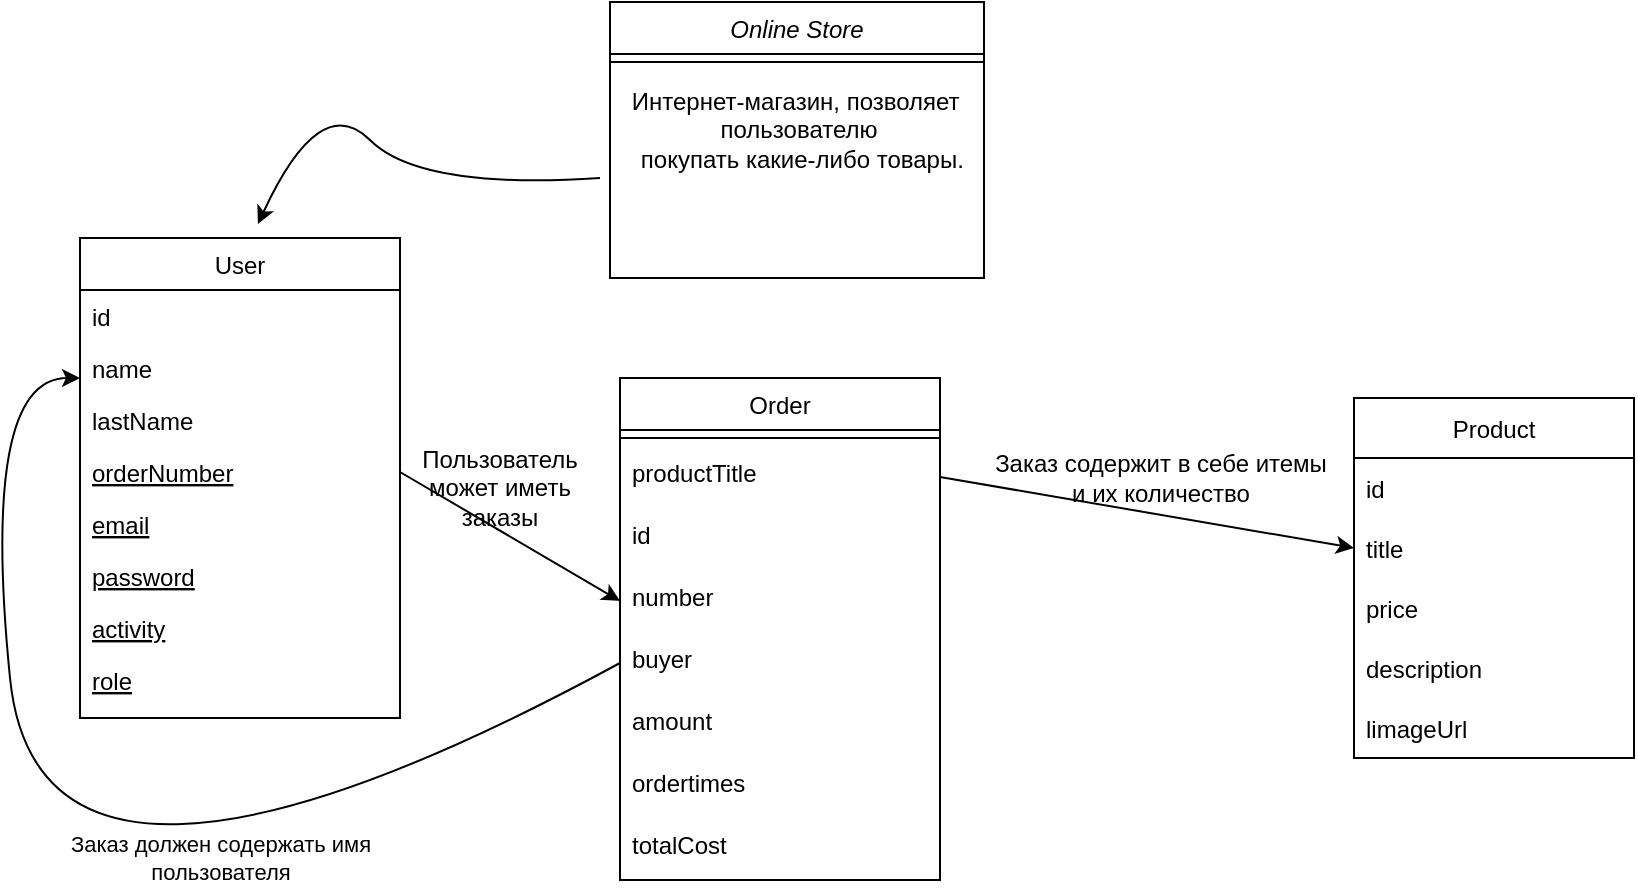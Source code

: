 <mxfile version="15.5.4" type="embed"><diagram id="C5RBs43oDa-KdzZeNtuy" name="Page-1"><mxGraphModel dx="788" dy="447" grid="1" gridSize="10" guides="1" tooltips="1" connect="1" arrows="1" fold="1" page="1" pageScale="1" pageWidth="827" pageHeight="1169" math="0" shadow="0"><root><mxCell id="WIyWlLk6GJQsqaUBKTNV-0"/><mxCell id="WIyWlLk6GJQsqaUBKTNV-1" parent="WIyWlLk6GJQsqaUBKTNV-0"/><mxCell id="zkfFHV4jXpPFQw0GAbJ--0" value="Online Store&#10;" style="swimlane;fontStyle=2;align=center;verticalAlign=top;childLayout=stackLayout;horizontal=1;startSize=26;horizontalStack=0;resizeParent=1;resizeLast=0;collapsible=1;marginBottom=0;rounded=0;shadow=0;strokeWidth=1;" parent="WIyWlLk6GJQsqaUBKTNV-1" vertex="1"><mxGeometry x="315" y="12" width="187" height="138" as="geometry"><mxRectangle x="230" y="140" width="160" height="26" as="alternateBounds"/></mxGeometry></mxCell><mxCell id="zkfFHV4jXpPFQw0GAbJ--4" value="" style="line;html=1;strokeWidth=1;align=left;verticalAlign=middle;spacingTop=-1;spacingLeft=3;spacingRight=3;rotatable=0;labelPosition=right;points=[];portConstraint=eastwest;" parent="zkfFHV4jXpPFQw0GAbJ--0" vertex="1"><mxGeometry y="26" width="187" height="8" as="geometry"/></mxCell><mxCell id="iP3zQAs6bcsVXuft5WRT-2" value="Интернет-магазин, позволяет&amp;nbsp;&lt;br&gt;пользователю&lt;br&gt;&amp;nbsp;покупать какие-либо товары." style="text;html=1;align=center;verticalAlign=middle;resizable=0;points=[];autosize=1;strokeColor=none;fillColor=none;" parent="zkfFHV4jXpPFQw0GAbJ--0" vertex="1"><mxGeometry y="34" width="187" height="60" as="geometry"/></mxCell><mxCell id="zkfFHV4jXpPFQw0GAbJ--6" value="User" style="swimlane;fontStyle=0;align=center;verticalAlign=top;childLayout=stackLayout;horizontal=1;startSize=26;horizontalStack=0;resizeParent=1;resizeLast=0;collapsible=1;marginBottom=0;rounded=0;shadow=0;strokeWidth=1;" parent="WIyWlLk6GJQsqaUBKTNV-1" vertex="1"><mxGeometry x="50" y="130" width="160" height="240" as="geometry"><mxRectangle x="130" y="380" width="160" height="26" as="alternateBounds"/></mxGeometry></mxCell><mxCell id="zkfFHV4jXpPFQw0GAbJ--7" value="id" style="text;align=left;verticalAlign=top;spacingLeft=4;spacingRight=4;overflow=hidden;rotatable=0;points=[[0,0.5],[1,0.5]];portConstraint=eastwest;" parent="zkfFHV4jXpPFQw0GAbJ--6" vertex="1"><mxGeometry y="26" width="160" height="26" as="geometry"/></mxCell><mxCell id="zkfFHV4jXpPFQw0GAbJ--8" value="name" style="text;align=left;verticalAlign=top;spacingLeft=4;spacingRight=4;overflow=hidden;rotatable=0;points=[[0,0.5],[1,0.5]];portConstraint=eastwest;rounded=0;shadow=0;html=0;" parent="zkfFHV4jXpPFQw0GAbJ--6" vertex="1"><mxGeometry y="52" width="160" height="26" as="geometry"/></mxCell><mxCell id="zkfFHV4jXpPFQw0GAbJ--11" value="lastName" style="text;align=left;verticalAlign=top;spacingLeft=4;spacingRight=4;overflow=hidden;rotatable=0;points=[[0,0.5],[1,0.5]];portConstraint=eastwest;" parent="zkfFHV4jXpPFQw0GAbJ--6" vertex="1"><mxGeometry y="78" width="160" height="26" as="geometry"/></mxCell><mxCell id="zkfFHV4jXpPFQw0GAbJ--10" value="orderNumber" style="text;align=left;verticalAlign=top;spacingLeft=4;spacingRight=4;overflow=hidden;rotatable=0;points=[[0,0.5],[1,0.5]];portConstraint=eastwest;fontStyle=4" parent="zkfFHV4jXpPFQw0GAbJ--6" vertex="1"><mxGeometry y="104" width="160" height="26" as="geometry"/></mxCell><mxCell id="iP3zQAs6bcsVXuft5WRT-42" value="email" style="text;align=left;verticalAlign=top;spacingLeft=4;spacingRight=4;overflow=hidden;rotatable=0;points=[[0,0.5],[1,0.5]];portConstraint=eastwest;fontStyle=4" parent="zkfFHV4jXpPFQw0GAbJ--6" vertex="1"><mxGeometry y="130" width="160" height="26" as="geometry"/></mxCell><mxCell id="iP3zQAs6bcsVXuft5WRT-43" value="password" style="text;align=left;verticalAlign=top;spacingLeft=4;spacingRight=4;overflow=hidden;rotatable=0;points=[[0,0.5],[1,0.5]];portConstraint=eastwest;fontStyle=4" parent="zkfFHV4jXpPFQw0GAbJ--6" vertex="1"><mxGeometry y="156" width="160" height="26" as="geometry"/></mxCell><mxCell id="iP3zQAs6bcsVXuft5WRT-44" value="activity" style="text;align=left;verticalAlign=top;spacingLeft=4;spacingRight=4;overflow=hidden;rotatable=0;points=[[0,0.5],[1,0.5]];portConstraint=eastwest;fontStyle=4" parent="zkfFHV4jXpPFQw0GAbJ--6" vertex="1"><mxGeometry y="182" width="160" height="26" as="geometry"/></mxCell><mxCell id="0" value="role" style="text;align=left;verticalAlign=top;spacingLeft=4;spacingRight=4;overflow=hidden;rotatable=0;points=[[0,0.5],[1,0.5]];portConstraint=eastwest;fontStyle=4" vertex="1" parent="zkfFHV4jXpPFQw0GAbJ--6"><mxGeometry y="208" width="160" height="26" as="geometry"/></mxCell><mxCell id="zkfFHV4jXpPFQw0GAbJ--13" value="Order" style="swimlane;fontStyle=0;align=center;verticalAlign=top;childLayout=stackLayout;horizontal=1;startSize=26;horizontalStack=0;resizeParent=1;resizeLast=0;collapsible=1;marginBottom=0;rounded=0;shadow=0;strokeWidth=1;" parent="WIyWlLk6GJQsqaUBKTNV-1" vertex="1"><mxGeometry x="320" y="200" width="160" height="251" as="geometry"><mxRectangle x="340" y="380" width="170" height="26" as="alternateBounds"/></mxGeometry></mxCell><mxCell id="zkfFHV4jXpPFQw0GAbJ--15" value="" style="line;html=1;strokeWidth=1;align=left;verticalAlign=middle;spacingTop=-1;spacingLeft=3;spacingRight=3;rotatable=0;labelPosition=right;points=[];portConstraint=eastwest;" parent="zkfFHV4jXpPFQw0GAbJ--13" vertex="1"><mxGeometry y="26" width="160" height="8" as="geometry"/></mxCell><mxCell id="iP3zQAs6bcsVXuft5WRT-34" value="productTitle" style="text;align=left;verticalAlign=top;spacingLeft=4;spacingRight=4;overflow=hidden;rotatable=0;points=[[0,0.5],[1,0.5]];portConstraint=eastwest;" parent="zkfFHV4jXpPFQw0GAbJ--13" vertex="1"><mxGeometry y="34" width="160" height="31" as="geometry"/></mxCell><mxCell id="iP3zQAs6bcsVXuft5WRT-36" value="id" style="text;align=left;verticalAlign=top;spacingLeft=4;spacingRight=4;overflow=hidden;rotatable=0;points=[[0,0.5],[1,0.5]];portConstraint=eastwest;" parent="zkfFHV4jXpPFQw0GAbJ--13" vertex="1"><mxGeometry y="65" width="160" height="31" as="geometry"/></mxCell><mxCell id="iP3zQAs6bcsVXuft5WRT-37" value="number" style="text;align=left;verticalAlign=top;spacingLeft=4;spacingRight=4;overflow=hidden;rotatable=0;points=[[0,0.5],[1,0.5]];portConstraint=eastwest;" parent="zkfFHV4jXpPFQw0GAbJ--13" vertex="1"><mxGeometry y="96" width="160" height="31" as="geometry"/></mxCell><mxCell id="iP3zQAs6bcsVXuft5WRT-38" value="buyer" style="text;align=left;verticalAlign=top;spacingLeft=4;spacingRight=4;overflow=hidden;rotatable=0;points=[[0,0.5],[1,0.5]];portConstraint=eastwest;" parent="zkfFHV4jXpPFQw0GAbJ--13" vertex="1"><mxGeometry y="127" width="160" height="31" as="geometry"/></mxCell><mxCell id="iP3zQAs6bcsVXuft5WRT-39" value="amount" style="text;align=left;verticalAlign=top;spacingLeft=4;spacingRight=4;overflow=hidden;rotatable=0;points=[[0,0.5],[1,0.5]];portConstraint=eastwest;" parent="zkfFHV4jXpPFQw0GAbJ--13" vertex="1"><mxGeometry y="158" width="160" height="31" as="geometry"/></mxCell><mxCell id="iP3zQAs6bcsVXuft5WRT-40" value="ordertimes" style="text;align=left;verticalAlign=top;spacingLeft=4;spacingRight=4;overflow=hidden;rotatable=0;points=[[0,0.5],[1,0.5]];portConstraint=eastwest;" parent="zkfFHV4jXpPFQw0GAbJ--13" vertex="1"><mxGeometry y="189" width="160" height="31" as="geometry"/></mxCell><mxCell id="iP3zQAs6bcsVXuft5WRT-41" value="totalCost" style="text;align=left;verticalAlign=top;spacingLeft=4;spacingRight=4;overflow=hidden;rotatable=0;points=[[0,0.5],[1,0.5]];portConstraint=eastwest;" parent="zkfFHV4jXpPFQw0GAbJ--13" vertex="1"><mxGeometry y="220" width="160" height="31" as="geometry"/></mxCell><mxCell id="iP3zQAs6bcsVXuft5WRT-7" value="" style="curved=1;endArrow=classic;html=1;rounded=0;entryX=0.556;entryY=-0.029;entryDx=0;entryDy=0;entryPerimeter=0;" parent="WIyWlLk6GJQsqaUBKTNV-1" target="zkfFHV4jXpPFQw0GAbJ--6" edge="1"><mxGeometry width="50" height="50" relative="1" as="geometry"><mxPoint x="310" y="100" as="sourcePoint"/><mxPoint x="220" y="56" as="targetPoint"/><Array as="points"><mxPoint x="220" y="106"/><mxPoint x="170" y="56"/></Array></mxGeometry></mxCell><mxCell id="iP3zQAs6bcsVXuft5WRT-12" style="edgeStyle=none;rounded=0;orthogonalLoop=1;jettySize=auto;html=1;exitX=1;exitY=0.5;exitDx=0;exitDy=0;entryX=0;entryY=0.5;entryDx=0;entryDy=0;" parent="WIyWlLk6GJQsqaUBKTNV-1" source="zkfFHV4jXpPFQw0GAbJ--10" target="iP3zQAs6bcsVXuft5WRT-37" edge="1"><mxGeometry relative="1" as="geometry"><mxPoint x="320" y="221" as="targetPoint"/></mxGeometry></mxCell><mxCell id="iP3zQAs6bcsVXuft5WRT-13" value="Пользователь может иметь заказы" style="text;html=1;strokeColor=none;fillColor=none;align=center;verticalAlign=middle;whiteSpace=wrap;rounded=0;" parent="WIyWlLk6GJQsqaUBKTNV-1" vertex="1"><mxGeometry x="230" y="240" width="60" height="30" as="geometry"/></mxCell><mxCell id="iP3zQAs6bcsVXuft5WRT-19" value="Product" style="swimlane;fontStyle=0;childLayout=stackLayout;horizontal=1;startSize=30;horizontalStack=0;resizeParent=1;resizeParentMax=0;resizeLast=0;collapsible=1;marginBottom=0;" parent="WIyWlLk6GJQsqaUBKTNV-1" vertex="1"><mxGeometry x="687" y="210" width="140" height="180" as="geometry"/></mxCell><mxCell id="iP3zQAs6bcsVXuft5WRT-20" value="id" style="text;strokeColor=none;fillColor=none;align=left;verticalAlign=middle;spacingLeft=4;spacingRight=4;overflow=hidden;points=[[0,0.5],[1,0.5]];portConstraint=eastwest;rotatable=0;" parent="iP3zQAs6bcsVXuft5WRT-19" vertex="1"><mxGeometry y="30" width="140" height="30" as="geometry"/></mxCell><mxCell id="iP3zQAs6bcsVXuft5WRT-21" value="title" style="text;strokeColor=none;fillColor=none;align=left;verticalAlign=middle;spacingLeft=4;spacingRight=4;overflow=hidden;points=[[0,0.5],[1,0.5]];portConstraint=eastwest;rotatable=0;" parent="iP3zQAs6bcsVXuft5WRT-19" vertex="1"><mxGeometry y="60" width="140" height="30" as="geometry"/></mxCell><mxCell id="iP3zQAs6bcsVXuft5WRT-22" value="price" style="text;strokeColor=none;fillColor=none;align=left;verticalAlign=middle;spacingLeft=4;spacingRight=4;overflow=hidden;points=[[0,0.5],[1,0.5]];portConstraint=eastwest;rotatable=0;" parent="iP3zQAs6bcsVXuft5WRT-19" vertex="1"><mxGeometry y="90" width="140" height="30" as="geometry"/></mxCell><mxCell id="iP3zQAs6bcsVXuft5WRT-28" value="description" style="text;strokeColor=none;fillColor=none;align=left;verticalAlign=middle;spacingLeft=4;spacingRight=4;overflow=hidden;points=[[0,0.5],[1,0.5]];portConstraint=eastwest;rotatable=0;" parent="iP3zQAs6bcsVXuft5WRT-19" vertex="1"><mxGeometry y="120" width="140" height="30" as="geometry"/></mxCell><mxCell id="iP3zQAs6bcsVXuft5WRT-29" value="limageUrl" style="text;strokeColor=none;fillColor=none;align=left;verticalAlign=middle;spacingLeft=4;spacingRight=4;overflow=hidden;points=[[0,0.5],[1,0.5]];portConstraint=eastwest;rotatable=0;" parent="iP3zQAs6bcsVXuft5WRT-19" vertex="1"><mxGeometry y="150" width="140" height="30" as="geometry"/></mxCell><mxCell id="iP3zQAs6bcsVXuft5WRT-35" value="" style="endArrow=classic;html=1;rounded=0;exitX=1;exitY=0.5;exitDx=0;exitDy=0;entryX=0;entryY=0.5;entryDx=0;entryDy=0;" parent="WIyWlLk6GJQsqaUBKTNV-1" source="iP3zQAs6bcsVXuft5WRT-34" target="iP3zQAs6bcsVXuft5WRT-21" edge="1"><mxGeometry width="50" height="50" relative="1" as="geometry"><mxPoint x="520" y="320" as="sourcePoint"/><mxPoint x="590" y="280" as="targetPoint"/></mxGeometry></mxCell><mxCell id="iP3zQAs6bcsVXuft5WRT-50" value="" style="curved=1;endArrow=classic;html=1;rounded=0;exitX=0;exitY=0.5;exitDx=0;exitDy=0;" parent="WIyWlLk6GJQsqaUBKTNV-1" source="iP3zQAs6bcsVXuft5WRT-38" edge="1"><mxGeometry width="50" height="50" relative="1" as="geometry"><mxPoint y="250" as="sourcePoint"/><mxPoint x="50" y="200" as="targetPoint"/><Array as="points"><mxPoint x="30" y="500"/><mxPoint y="200"/></Array></mxGeometry></mxCell><mxCell id="iP3zQAs6bcsVXuft5WRT-53" value="Заказ должен содержать имя &lt;br&gt;пользователя" style="edgeLabel;html=1;align=center;verticalAlign=middle;resizable=0;points=[];" parent="iP3zQAs6bcsVXuft5WRT-50" vertex="1" connectable="0"><mxGeometry x="-0.484" y="-18" relative="1" as="geometry"><mxPoint x="-37" y="29" as="offset"/></mxGeometry></mxCell><mxCell id="1" value="Заказ содержит в себе итемы &lt;br&gt;и их количество" style="text;html=1;align=center;verticalAlign=middle;resizable=0;points=[];autosize=1;strokeColor=none;fillColor=none;" vertex="1" parent="WIyWlLk6GJQsqaUBKTNV-1"><mxGeometry x="500" y="235" width="180" height="30" as="geometry"/></mxCell></root></mxGraphModel></diagram></mxfile>